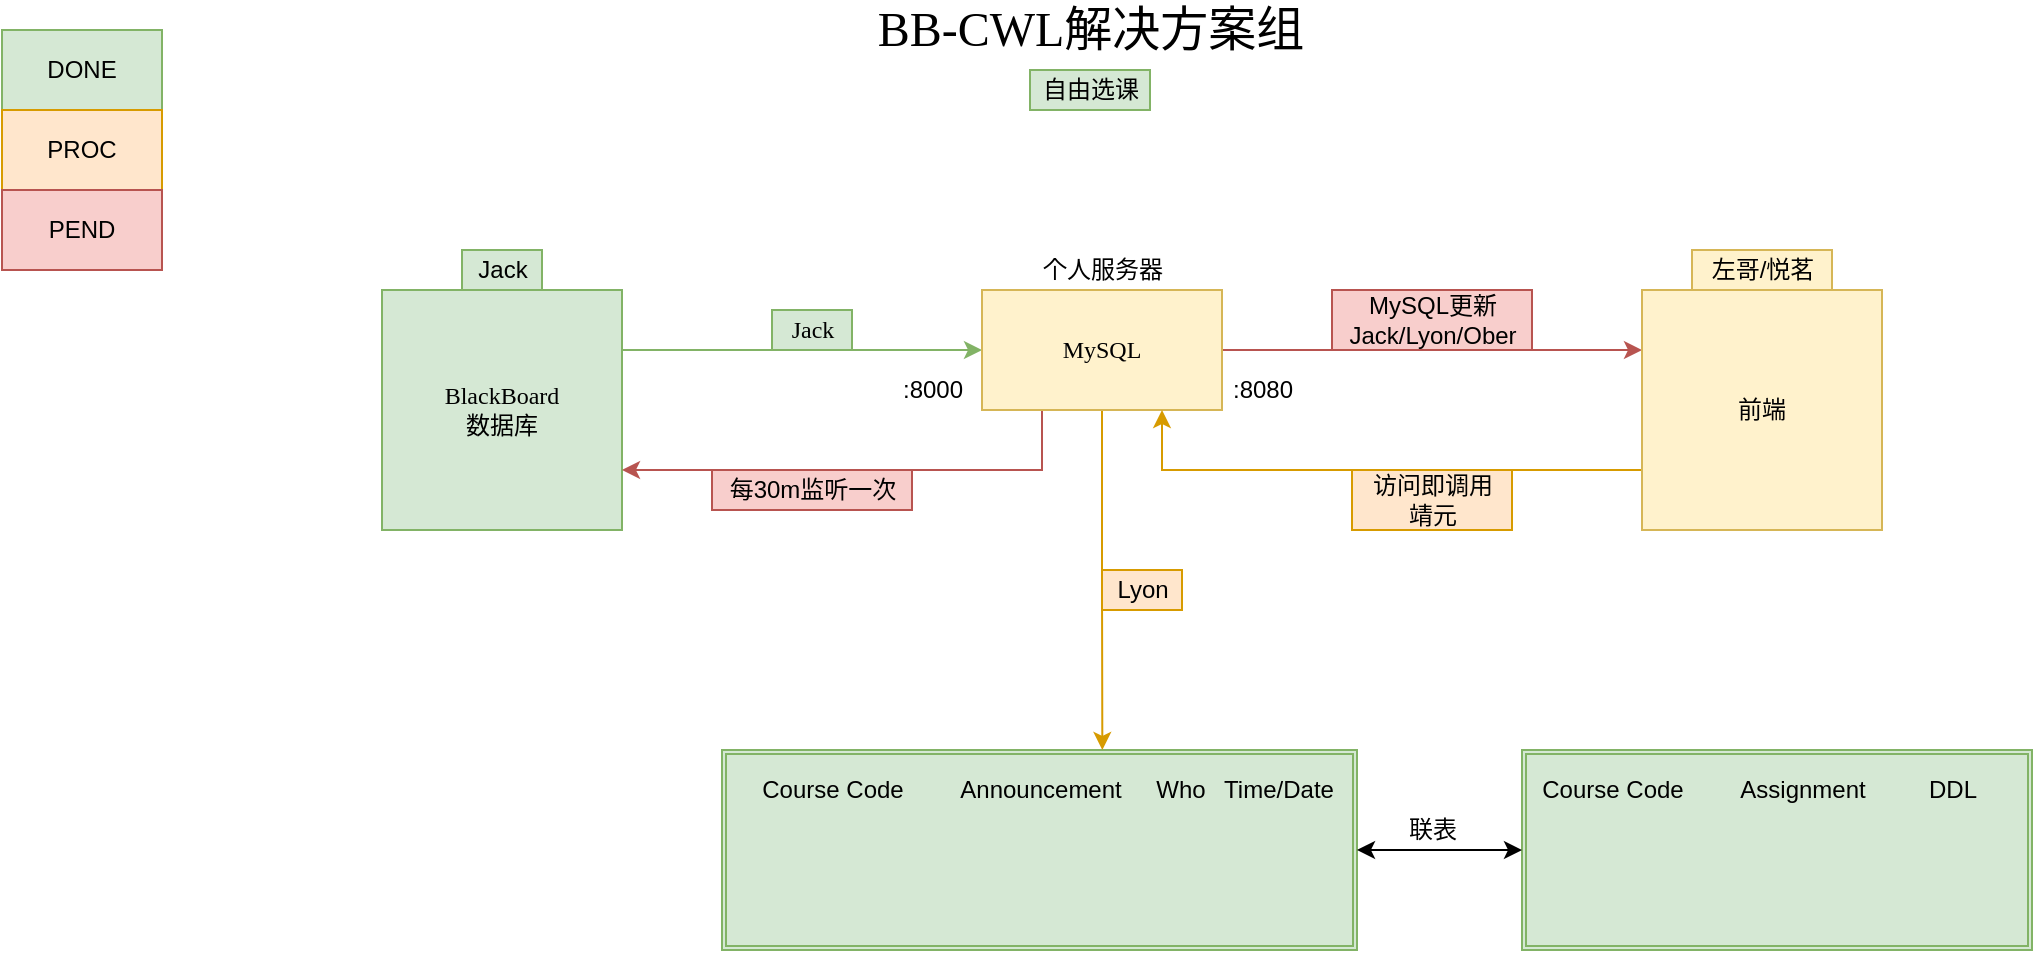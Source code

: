 <mxfile version="14.4.2" type="device"><diagram id="_YaSPdeZxaXfyCBf3pmY" name="第 1 页"><mxGraphModel dx="1590" dy="570" grid="1" gridSize="10" guides="1" tooltips="1" connect="1" arrows="1" fold="1" page="1" pageScale="1" pageWidth="827" pageHeight="1169" math="0" shadow="0"><root><mxCell id="0"/><mxCell id="1" parent="0"/><mxCell id="dPAK9DOSI8HkbfqbTrjj-16" value="" style="shape=ext;double=1;rounded=0;whiteSpace=wrap;html=1;fillColor=#d5e8d4;strokeColor=#82b366;" parent="1" vertex="1"><mxGeometry x="230" y="520" width="317.5" height="100" as="geometry"/></mxCell><mxCell id="5FBKXRomffLZfinoPxYb-7" value="&lt;font style=&quot;font-size: 24px&quot;&gt;BB-CWL解决方案组&lt;/font&gt;" style="text;html=1;align=center;verticalAlign=middle;resizable=0;points=[];autosize=1;fontFamily=Verdana;" parent="1" vertex="1"><mxGeometry x="299" y="150" width="230" height="20" as="geometry"/></mxCell><mxCell id="5FBKXRomffLZfinoPxYb-35" style="edgeStyle=orthogonalEdgeStyle;rounded=0;orthogonalLoop=1;jettySize=auto;html=1;exitX=1;exitY=0.25;exitDx=0;exitDy=0;entryX=0;entryY=0.5;entryDx=0;entryDy=0;fontFamily=Verdana;fillColor=#d5e8d4;strokeColor=#82b366;" parent="1" source="5FBKXRomffLZfinoPxYb-33" target="5FBKXRomffLZfinoPxYb-34" edge="1"><mxGeometry relative="1" as="geometry"><mxPoint x="300" y="320.0" as="targetPoint"/></mxGeometry></mxCell><mxCell id="5FBKXRomffLZfinoPxYb-33" value="BlackBoard&lt;br&gt;数据库" style="rounded=0;whiteSpace=wrap;html=1;fontFamily=Verdana;fillColor=#d5e8d4;strokeColor=#82b366;" parent="1" vertex="1"><mxGeometry x="60" y="290" width="120" height="120" as="geometry"/></mxCell><mxCell id="5FBKXRomffLZfinoPxYb-37" style="edgeStyle=orthogonalEdgeStyle;rounded=0;orthogonalLoop=1;jettySize=auto;html=1;exitX=0.25;exitY=1;exitDx=0;exitDy=0;entryX=1;entryY=0.75;entryDx=0;entryDy=0;fontFamily=Verdana;fillColor=#f8cecc;strokeColor=#b85450;" parent="1" source="5FBKXRomffLZfinoPxYb-34" target="5FBKXRomffLZfinoPxYb-33" edge="1"><mxGeometry relative="1" as="geometry"><mxPoint x="330" y="350.0" as="sourcePoint"/></mxGeometry></mxCell><mxCell id="5FBKXRomffLZfinoPxYb-60" style="edgeStyle=orthogonalEdgeStyle;rounded=0;orthogonalLoop=1;jettySize=auto;html=1;exitX=1;exitY=0.5;exitDx=0;exitDy=0;entryX=0;entryY=0.25;entryDx=0;entryDy=0;fontFamily=Verdana;fillColor=#f8cecc;strokeColor=#b85450;" parent="1" source="5FBKXRomffLZfinoPxYb-34" target="5FBKXRomffLZfinoPxYb-59" edge="1"><mxGeometry relative="1" as="geometry"/></mxCell><mxCell id="dPAK9DOSI8HkbfqbTrjj-11" style="edgeStyle=orthogonalEdgeStyle;rounded=0;orthogonalLoop=1;jettySize=auto;html=1;exitX=0.5;exitY=1;exitDx=0;exitDy=0;fillColor=#ffe6cc;strokeColor=#d79b00;" parent="1" source="5FBKXRomffLZfinoPxYb-34" edge="1"><mxGeometry relative="1" as="geometry"><mxPoint x="420.172" y="520" as="targetPoint"/></mxGeometry></mxCell><mxCell id="5FBKXRomffLZfinoPxYb-34" value="MySQL" style="rounded=0;whiteSpace=wrap;html=1;fontFamily=Verdana;fillColor=#fff2cc;strokeColor=#d6b656;" parent="1" vertex="1"><mxGeometry x="360" y="290" width="120" height="60" as="geometry"/></mxCell><mxCell id="5FBKXRomffLZfinoPxYb-36" value="Jack" style="text;html=1;align=center;verticalAlign=middle;resizable=0;points=[];autosize=1;fontFamily=Verdana;fillColor=#d5e8d4;strokeColor=#82b366;" parent="1" vertex="1"><mxGeometry x="255" y="300" width="40" height="20" as="geometry"/></mxCell><mxCell id="5FBKXRomffLZfinoPxYb-44" value="个人服务器" style="text;html=1;align=center;verticalAlign=middle;resizable=0;points=[];autosize=1;fontFamily=Verdana;" parent="1" vertex="1"><mxGeometry x="380" y="270" width="80" height="20" as="geometry"/></mxCell><mxCell id="5FBKXRomffLZfinoPxYb-61" style="edgeStyle=orthogonalEdgeStyle;rounded=0;orthogonalLoop=1;jettySize=auto;html=1;exitX=0;exitY=0.75;exitDx=0;exitDy=0;entryX=0.75;entryY=1;entryDx=0;entryDy=0;fontFamily=Verdana;fillColor=#ffe6cc;strokeColor=#d79b00;" parent="1" source="5FBKXRomffLZfinoPxYb-59" target="5FBKXRomffLZfinoPxYb-34" edge="1"><mxGeometry relative="1" as="geometry"/></mxCell><mxCell id="5FBKXRomffLZfinoPxYb-59" value="前端" style="rounded=0;whiteSpace=wrap;html=1;fontFamily=Verdana;fillColor=#fff2cc;strokeColor=#d6b656;" parent="1" vertex="1"><mxGeometry x="690" y="290" width="120" height="120" as="geometry"/></mxCell><mxCell id="dPAK9DOSI8HkbfqbTrjj-4" value="访问即调用&lt;br&gt;靖元" style="text;html=1;align=center;verticalAlign=middle;resizable=0;points=[];autosize=1;fillColor=#ffe6cc;strokeColor=#d79b00;" parent="1" vertex="1"><mxGeometry x="545" y="380" width="80" height="30" as="geometry"/></mxCell><mxCell id="dPAK9DOSI8HkbfqbTrjj-5" value="每30m监听一次" style="text;html=1;align=center;verticalAlign=middle;resizable=0;points=[];autosize=1;fillColor=#f8cecc;strokeColor=#b85450;" parent="1" vertex="1"><mxGeometry x="225" y="380" width="100" height="20" as="geometry"/></mxCell><mxCell id="dPAK9DOSI8HkbfqbTrjj-6" value="自由选课" style="text;html=1;align=center;verticalAlign=middle;resizable=0;points=[];autosize=1;fillColor=#d5e8d4;strokeColor=#82b366;" parent="1" vertex="1"><mxGeometry x="384" y="180" width="60" height="20" as="geometry"/></mxCell><mxCell id="dPAK9DOSI8HkbfqbTrjj-8" value="MySQL更新&lt;br&gt;Jack/Lyon/Ober" style="text;html=1;align=center;verticalAlign=middle;resizable=0;points=[];autosize=1;fillColor=#f8cecc;strokeColor=#b85450;" parent="1" vertex="1"><mxGeometry x="535" y="290" width="100" height="30" as="geometry"/></mxCell><mxCell id="dPAK9DOSI8HkbfqbTrjj-13" value="Course Code" style="text;html=1;align=center;verticalAlign=middle;resizable=0;points=[];autosize=1;" parent="1" vertex="1"><mxGeometry x="240" y="530" width="90" height="20" as="geometry"/></mxCell><mxCell id="dPAK9DOSI8HkbfqbTrjj-14" value="Announcement" style="text;html=1;align=center;verticalAlign=middle;resizable=0;points=[];autosize=1;" parent="1" vertex="1"><mxGeometry x="338.75" y="530" width="100" height="20" as="geometry"/></mxCell><mxCell id="dPAK9DOSI8HkbfqbTrjj-15" value="Time/Date" style="text;html=1;align=center;verticalAlign=middle;resizable=0;points=[];autosize=1;" parent="1" vertex="1"><mxGeometry x="472.5" y="530" width="70" height="20" as="geometry"/></mxCell><mxCell id="dPAK9DOSI8HkbfqbTrjj-18" value="" style="shape=ext;double=1;rounded=0;whiteSpace=wrap;html=1;fillColor=#d5e8d4;strokeColor=#82b366;" parent="1" vertex="1"><mxGeometry x="630" y="520" width="255" height="100" as="geometry"/></mxCell><mxCell id="dPAK9DOSI8HkbfqbTrjj-19" value="Course Code" style="text;html=1;align=center;verticalAlign=middle;resizable=0;points=[];autosize=1;" parent="1" vertex="1"><mxGeometry x="630" y="530" width="90" height="20" as="geometry"/></mxCell><mxCell id="dPAK9DOSI8HkbfqbTrjj-20" value="Assignment" style="text;html=1;align=center;verticalAlign=middle;resizable=0;points=[];autosize=1;" parent="1" vertex="1"><mxGeometry x="730" y="530" width="80" height="20" as="geometry"/></mxCell><mxCell id="dPAK9DOSI8HkbfqbTrjj-21" value="DDL" style="text;html=1;align=center;verticalAlign=middle;resizable=0;points=[];autosize=1;" parent="1" vertex="1"><mxGeometry x="825" y="530" width="40" height="20" as="geometry"/></mxCell><mxCell id="dPAK9DOSI8HkbfqbTrjj-22" value=":8080" style="text;html=1;align=center;verticalAlign=middle;resizable=0;points=[];autosize=1;" parent="1" vertex="1"><mxGeometry x="475" y="330" width="50" height="20" as="geometry"/></mxCell><mxCell id="dPAK9DOSI8HkbfqbTrjj-23" value=":8000" style="text;html=1;align=center;verticalAlign=middle;resizable=0;points=[];autosize=1;" parent="1" vertex="1"><mxGeometry x="310" y="330" width="50" height="20" as="geometry"/></mxCell><mxCell id="dPAK9DOSI8HkbfqbTrjj-24" value="" style="endArrow=classic;startArrow=classic;html=1;exitX=1;exitY=0.5;exitDx=0;exitDy=0;entryX=0;entryY=0.5;entryDx=0;entryDy=0;" parent="1" source="dPAK9DOSI8HkbfqbTrjj-16" target="dPAK9DOSI8HkbfqbTrjj-18" edge="1"><mxGeometry width="50" height="50" relative="1" as="geometry"><mxPoint x="550" y="630" as="sourcePoint"/><mxPoint x="600" y="580" as="targetPoint"/></mxGeometry></mxCell><mxCell id="Q4T1eekPb26TvkWSQPIz-1" value="Who" style="text;html=1;align=center;verticalAlign=middle;resizable=0;points=[];autosize=1;" parent="1" vertex="1"><mxGeometry x="438.75" y="530" width="40" height="20" as="geometry"/></mxCell><mxCell id="nHOutj3BYj_-jjA_s75Y-2" value="Lyon" style="text;html=1;align=center;verticalAlign=middle;resizable=0;points=[];autosize=1;fillColor=#ffe6cc;strokeColor=#d79b00;" vertex="1" parent="1"><mxGeometry x="420" y="430" width="40" height="20" as="geometry"/></mxCell><mxCell id="nHOutj3BYj_-jjA_s75Y-3" value="DONE" style="rounded=0;whiteSpace=wrap;html=1;fillColor=#d5e8d4;strokeColor=#82b366;" vertex="1" parent="1"><mxGeometry x="-130" y="160" width="80" height="40" as="geometry"/></mxCell><mxCell id="nHOutj3BYj_-jjA_s75Y-4" value="PROC" style="rounded=0;whiteSpace=wrap;html=1;fillColor=#ffe6cc;strokeColor=#d79b00;" vertex="1" parent="1"><mxGeometry x="-130" y="200" width="80" height="40" as="geometry"/></mxCell><mxCell id="nHOutj3BYj_-jjA_s75Y-5" value="PEND" style="rounded=0;whiteSpace=wrap;html=1;fillColor=#f8cecc;strokeColor=#b85450;" vertex="1" parent="1"><mxGeometry x="-130" y="240" width="80" height="40" as="geometry"/></mxCell><mxCell id="nHOutj3BYj_-jjA_s75Y-6" value="Jack" style="text;html=1;align=center;verticalAlign=middle;resizable=0;points=[];autosize=1;fillColor=#d5e8d4;strokeColor=#82b366;" vertex="1" parent="1"><mxGeometry x="100" y="270" width="40" height="20" as="geometry"/></mxCell><mxCell id="nHOutj3BYj_-jjA_s75Y-7" value="左哥/悦茗" style="text;html=1;align=center;verticalAlign=middle;resizable=0;points=[];autosize=1;fillColor=#fff2cc;strokeColor=#d6b656;" vertex="1" parent="1"><mxGeometry x="715" y="270" width="70" height="20" as="geometry"/></mxCell><mxCell id="nHOutj3BYj_-jjA_s75Y-8" value="联表" style="text;html=1;align=center;verticalAlign=middle;resizable=0;points=[];autosize=1;" vertex="1" parent="1"><mxGeometry x="565" y="550" width="40" height="20" as="geometry"/></mxCell></root></mxGraphModel></diagram></mxfile>